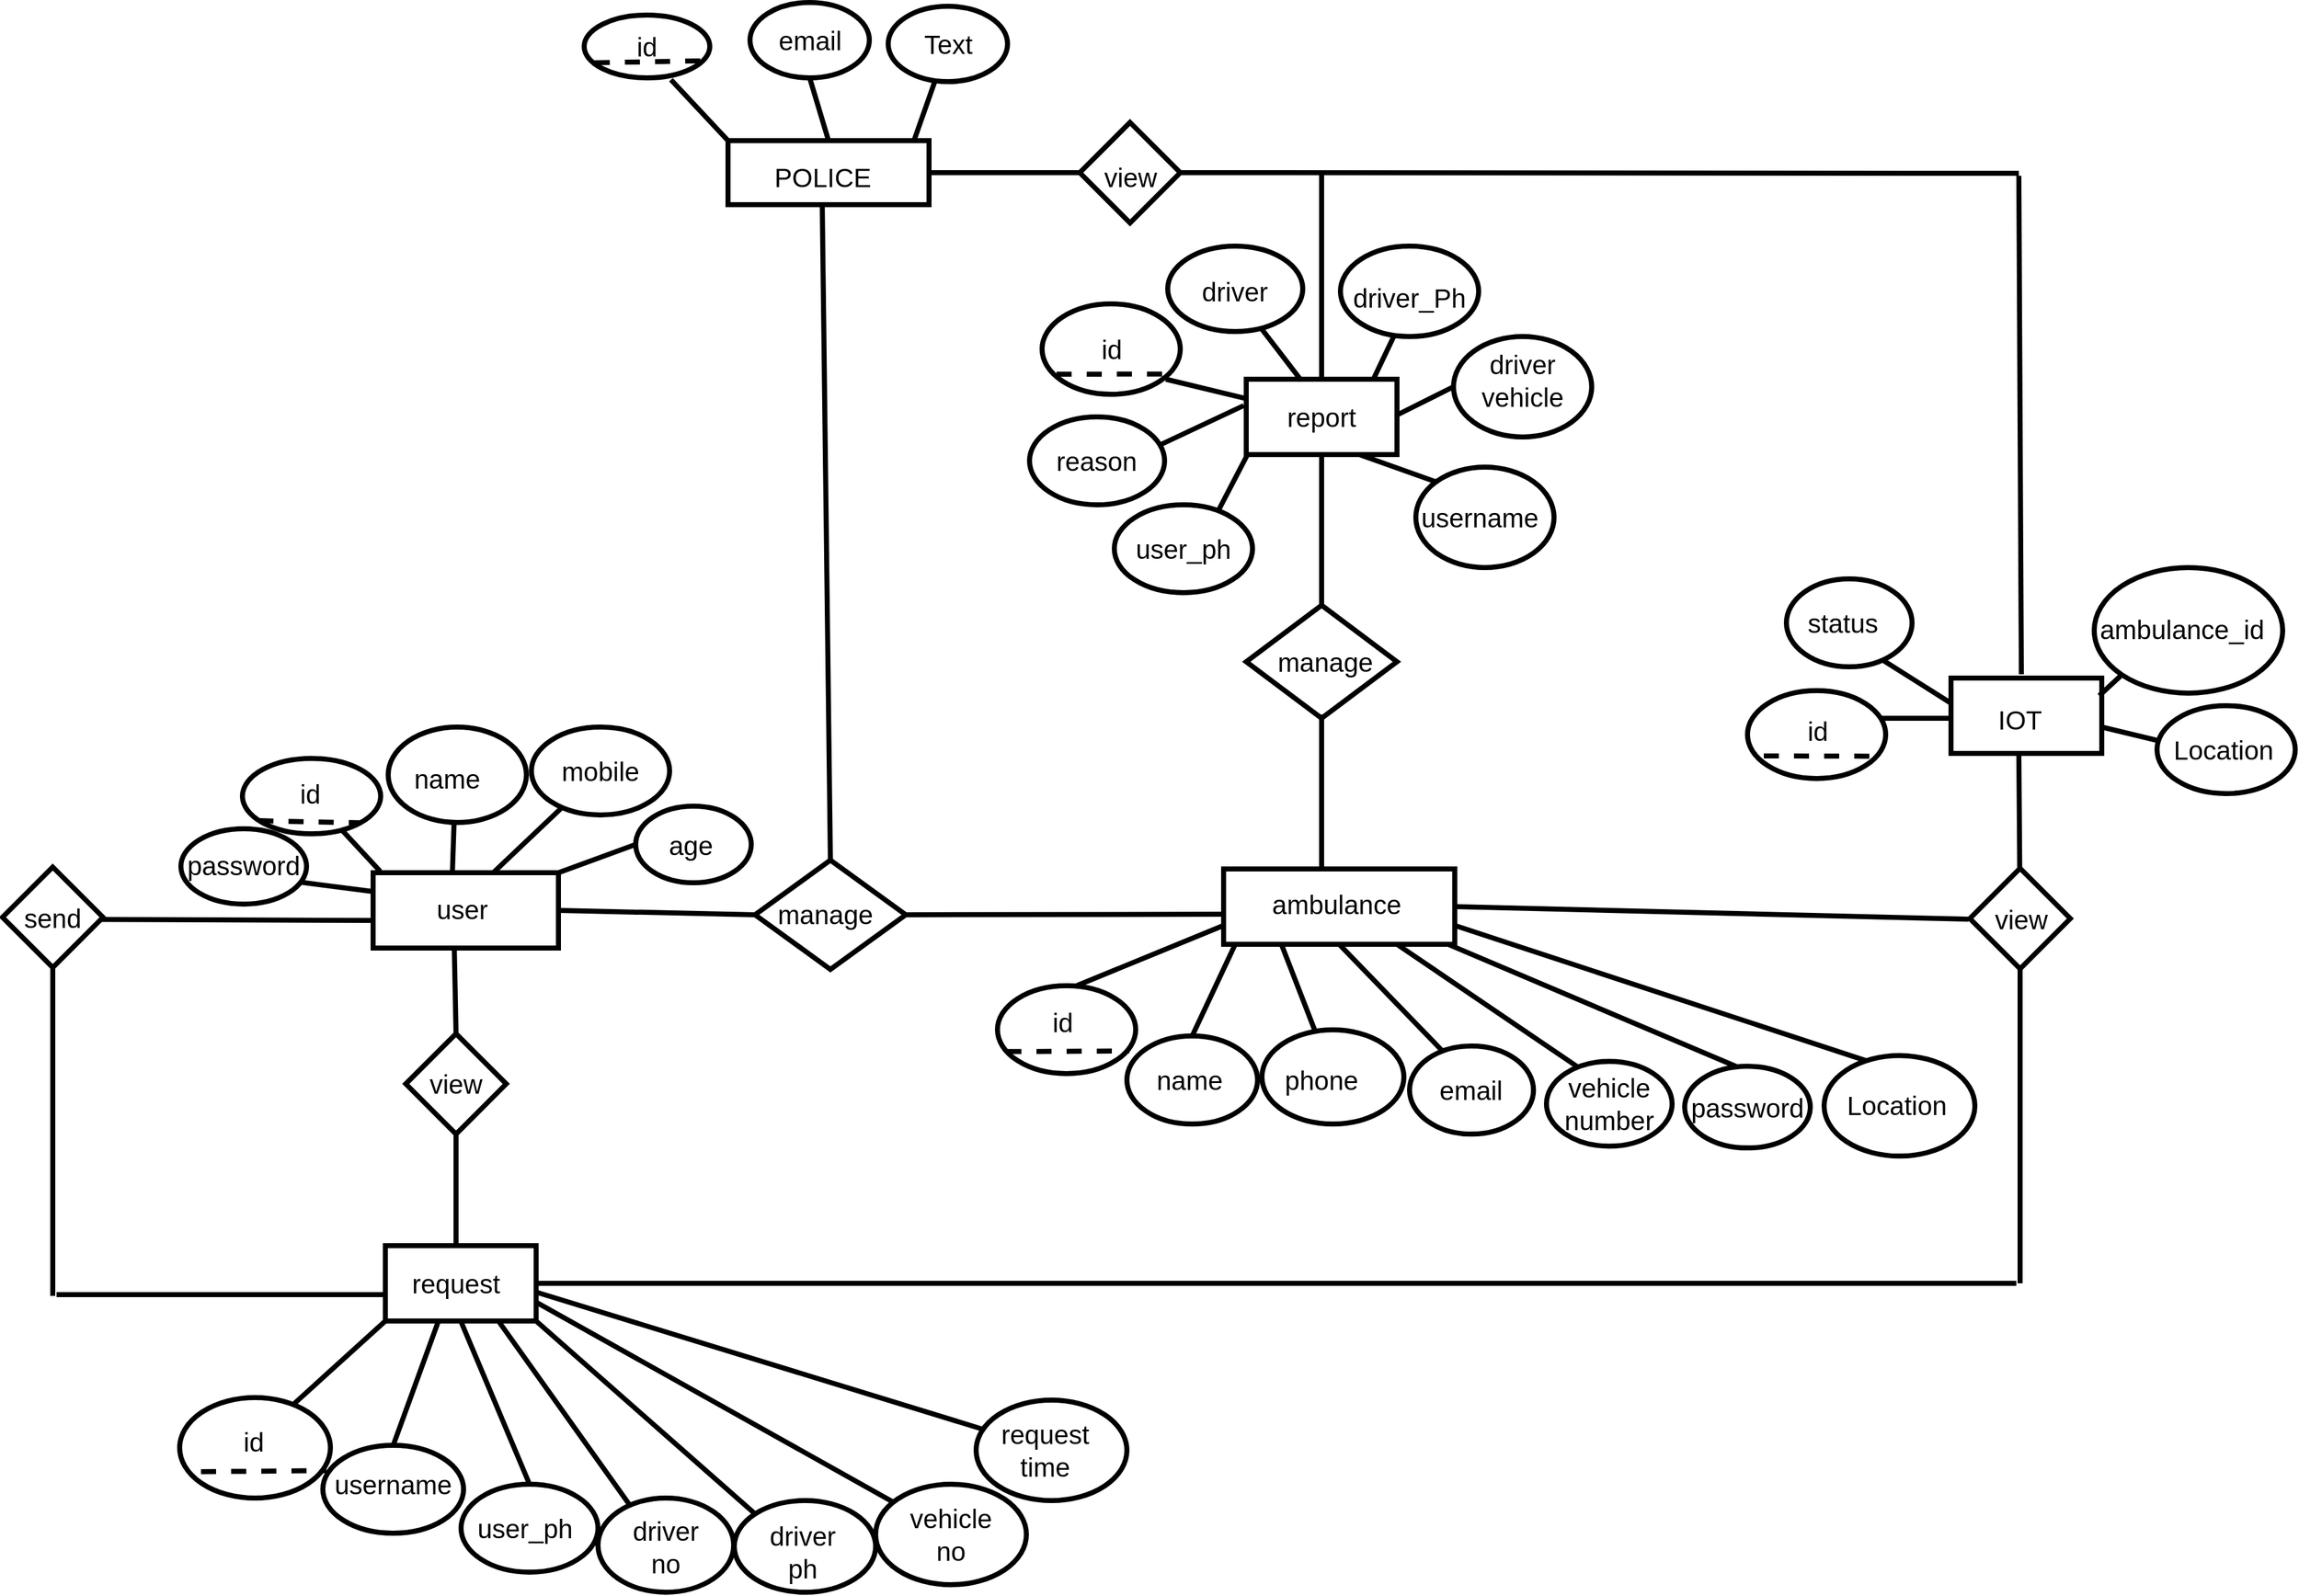 <mxfile version="26.0.16">
  <diagram id="R2lEEEUBdFMjLlhIrx00" name="Page-1">
    <mxGraphModel dx="2950" dy="2306" grid="1" gridSize="10" guides="1" tooltips="1" connect="1" arrows="1" fold="1" page="1" pageScale="1" pageWidth="850" pageHeight="1100" math="0" shadow="0" extFonts="Permanent Marker^https://fonts.googleapis.com/css?family=Permanent+Marker">
      <root>
        <mxCell id="0" />
        <mxCell id="1" parent="0" />
        <mxCell id="kBqd_8Ci3ENqyGrLn9Mj-25" value="" style="endArrow=none;html=1;rounded=0;entryX=0.813;entryY=1;entryDx=0;entryDy=0;entryPerimeter=0;strokeWidth=4;fontSize=21;" parent="1" source="kBqd_8Ci3ENqyGrLn9Mj-23" target="kBqd_8Ci3ENqyGrLn9Mj-1" edge="1">
          <mxGeometry width="50" height="50" relative="1" as="geometry">
            <mxPoint x="2.5" y="-347" as="sourcePoint" />
            <mxPoint x="62.5" y="-373" as="targetPoint" />
          </mxGeometry>
        </mxCell>
        <mxCell id="kBqd_8Ci3ENqyGrLn9Mj-4" value="" style="endArrow=none;html=1;rounded=0;exitX=0;exitY=0;exitDx=0;exitDy=0;entryX=0.691;entryY=1.031;entryDx=0;entryDy=0;entryPerimeter=0;strokeWidth=4;fontSize=21;" parent="1" source="kBqd_8Ci3ENqyGrLn9Mj-1" target="kBqd_8Ci3ENqyGrLn9Mj-5" edge="1">
          <mxGeometry width="50" height="50" relative="1" as="geometry">
            <mxPoint x="-157.5" y="-409" as="sourcePoint" />
            <mxPoint x="-127.5" y="-459" as="targetPoint" />
          </mxGeometry>
        </mxCell>
        <mxCell id="kBqd_8Ci3ENqyGrLn9Mj-1" value="" style="rounded=0;whiteSpace=wrap;html=1;container=0;strokeWidth=4;fontSize=21;" parent="1" vertex="1">
          <mxGeometry x="-127.5" y="-520" width="160" height="51" as="geometry" />
        </mxCell>
        <mxCell id="kBqd_8Ci3ENqyGrLn9Mj-2" value="POLICE" style="text;html=1;align=center;verticalAlign=middle;whiteSpace=wrap;rounded=0;container=0;strokeWidth=4;fontSize=21;" parent="1" vertex="1">
          <mxGeometry x="-82.5" y="-506" width="60" height="30" as="geometry" />
        </mxCell>
        <mxCell id="kBqd_8Ci3ENqyGrLn9Mj-13" value="" style="endArrow=none;html=1;rounded=0;exitX=0.5;exitY=1;exitDx=0;exitDy=0;entryX=0.5;entryY=0;entryDx=0;entryDy=0;strokeWidth=4;fontSize=21;" parent="1" source="kBqd_8Ci3ENqyGrLn9Mj-12" target="kBqd_8Ci3ENqyGrLn9Mj-1" edge="1">
          <mxGeometry width="50" height="50" relative="1" as="geometry">
            <mxPoint x="-30" y="-540" as="sourcePoint" />
            <mxPoint x="-38" y="-510" as="targetPoint" />
          </mxGeometry>
        </mxCell>
        <mxCell id="MVpMIPIj1c72HwX78RUm-18" value="" style="rhombus;whiteSpace=wrap;html=1;rounded=0;strokeWidth=4;fontSize=21;" parent="1" vertex="1">
          <mxGeometry x="152.5" y="-534.5" width="80" height="80" as="geometry" />
        </mxCell>
        <mxCell id="MVpMIPIj1c72HwX78RUm-20" value="" style="endArrow=none;html=1;rounded=0;entryX=1;entryY=0.5;entryDx=0;entryDy=0;exitX=0;exitY=0.5;exitDx=0;exitDy=0;strokeWidth=4;fontSize=21;" parent="1" source="MVpMIPIj1c72HwX78RUm-18" target="kBqd_8Ci3ENqyGrLn9Mj-1" edge="1">
          <mxGeometry width="50" height="50" relative="1" as="geometry">
            <mxPoint x="360" y="-400" as="sourcePoint" />
            <mxPoint x="410" y="-450" as="targetPoint" />
          </mxGeometry>
        </mxCell>
        <mxCell id="MVpMIPIj1c72HwX78RUm-21" value="" style="endArrow=none;html=1;rounded=0;exitX=1;exitY=0.5;exitDx=0;exitDy=0;strokeWidth=4;fontSize=21;" parent="1" source="MVpMIPIj1c72HwX78RUm-18" edge="1">
          <mxGeometry width="50" height="50" relative="1" as="geometry">
            <mxPoint x="360" y="-400" as="sourcePoint" />
            <mxPoint x="900" y="-494" as="targetPoint" />
          </mxGeometry>
        </mxCell>
        <mxCell id="MVpMIPIj1c72HwX78RUm-27" value="view" style="text;html=1;align=center;verticalAlign=middle;whiteSpace=wrap;rounded=0;strokeWidth=4;fontSize=21;" parent="1" vertex="1">
          <mxGeometry x="162.5" y="-546" width="60" height="110" as="geometry" />
        </mxCell>
        <mxCell id="MVpMIPIj1c72HwX78RUm-28" value="" style="endArrow=none;html=1;rounded=0;strokeWidth=4;fontSize=21;" parent="1" edge="1">
          <mxGeometry width="50" height="50" relative="1" as="geometry">
            <mxPoint x="345" y="-330" as="sourcePoint" />
            <mxPoint x="345" y="-493" as="targetPoint" />
          </mxGeometry>
        </mxCell>
        <mxCell id="MVpMIPIj1c72HwX78RUm-32" value="" style="rounded=0;whiteSpace=wrap;html=1;strokeWidth=4;fontSize=21;" parent="1" vertex="1">
          <mxGeometry x="285" y="-330" width="120" height="60" as="geometry" />
        </mxCell>
        <mxCell id="MVpMIPIj1c72HwX78RUm-33" value="report" style="text;html=1;align=center;verticalAlign=middle;whiteSpace=wrap;rounded=0;strokeWidth=4;fontSize=21;" parent="1" vertex="1">
          <mxGeometry x="315" y="-315" width="60" height="30" as="geometry" />
        </mxCell>
        <mxCell id="MVpMIPIj1c72HwX78RUm-34" value="" style="endArrow=none;html=1;rounded=0;exitX=0.5;exitY=1;exitDx=0;exitDy=0;strokeWidth=4;fontSize=21;" parent="1" source="MVpMIPIj1c72HwX78RUm-32" edge="1">
          <mxGeometry width="50" height="50" relative="1" as="geometry">
            <mxPoint x="360" y="-260" as="sourcePoint" />
            <mxPoint x="345" y="-120" as="targetPoint" />
          </mxGeometry>
        </mxCell>
        <mxCell id="MVpMIPIj1c72HwX78RUm-35" value="" style="rhombus;whiteSpace=wrap;html=1;strokeWidth=4;fontSize=21;" parent="1" vertex="1">
          <mxGeometry x="285" y="-150" width="120" height="90" as="geometry" />
        </mxCell>
        <mxCell id="MVpMIPIj1c72HwX78RUm-36" value="manage" style="text;html=1;align=center;verticalAlign=middle;whiteSpace=wrap;rounded=0;strokeWidth=4;fontSize=21;" parent="1" vertex="1">
          <mxGeometry x="318" y="-120" width="60" height="30" as="geometry" />
        </mxCell>
        <mxCell id="MVpMIPIj1c72HwX78RUm-37" value="" style="endArrow=none;html=1;rounded=0;exitX=0.5;exitY=0;exitDx=0;exitDy=0;strokeWidth=4;fontSize=21;" parent="1" edge="1">
          <mxGeometry width="50" height="50" relative="1" as="geometry">
            <mxPoint x="345" y="66" as="sourcePoint" />
            <mxPoint x="345" y="-63" as="targetPoint" />
          </mxGeometry>
        </mxCell>
        <mxCell id="MVpMIPIj1c72HwX78RUm-46" value="" style="endArrow=none;html=1;rounded=0;exitX=0.842;exitY=0.007;exitDx=0;exitDy=0;exitPerimeter=0;strokeWidth=4;fontSize=21;" parent="1" source="MVpMIPIj1c72HwX78RUm-32" edge="1">
          <mxGeometry width="50" height="50" relative="1" as="geometry">
            <mxPoint x="506" y="-320" as="sourcePoint" />
            <mxPoint x="410" y="-380" as="targetPoint" />
          </mxGeometry>
        </mxCell>
        <mxCell id="kBqd_8Ci3ENqyGrLn9Mj-23" value="" style="ellipse;whiteSpace=wrap;html=1;container=0;shadow=0;strokeWidth=4;fontSize=21;" parent="1" vertex="1">
          <mxGeometry y="-627" width="95" height="60" as="geometry" />
        </mxCell>
        <mxCell id="kBqd_8Ci3ENqyGrLn9Mj-5" value="" style="ellipse;whiteSpace=wrap;html=1;container=0;shadow=0;strokeWidth=4;fontSize=21;" parent="1" vertex="1">
          <mxGeometry x="-242" y="-620" width="100" height="50" as="geometry" />
        </mxCell>
        <mxCell id="kBqd_8Ci3ENqyGrLn9Mj-62" value="" style="endArrow=none;html=1;strokeWidth=4;rounded=0;entryX=0.948;entryY=0.728;entryDx=0;entryDy=0;entryPerimeter=0;exitX=0.084;exitY=0.76;exitDx=0;exitDy=0;exitPerimeter=0;shadow=0;fontSize=21;dashed=1;" parent="1" source="kBqd_8Ci3ENqyGrLn9Mj-5" target="kBqd_8Ci3ENqyGrLn9Mj-5" edge="1">
          <mxGeometry width="50" height="50" relative="1" as="geometry">
            <mxPoint x="-207.5" y="-394" as="sourcePoint" />
            <mxPoint x="-147.5" y="-394" as="targetPoint" />
          </mxGeometry>
        </mxCell>
        <mxCell id="kBqd_8Ci3ENqyGrLn9Mj-12" value="" style="ellipse;whiteSpace=wrap;html=1;container=0;shadow=0;strokeWidth=4;fontSize=21;" parent="1" vertex="1">
          <mxGeometry x="-110" y="-630" width="95" height="60" as="geometry" />
        </mxCell>
        <mxCell id="kBqd_8Ci3ENqyGrLn9Mj-22" value="email" style="text;html=1;align=center;verticalAlign=middle;whiteSpace=wrap;rounded=0;container=0;shadow=0;strokeWidth=4;fontSize=21;" parent="1" vertex="1">
          <mxGeometry x="-92.5" y="-615" width="60" height="30" as="geometry" />
        </mxCell>
        <mxCell id="kBqd_8Ci3ENqyGrLn9Mj-61" value="id" style="text;html=1;align=center;verticalAlign=middle;whiteSpace=wrap;rounded=0;container=0;shadow=0;strokeWidth=4;fontSize=21;" parent="1" vertex="1">
          <mxGeometry x="-222" y="-610" width="60" height="30" as="geometry" />
        </mxCell>
        <mxCell id="MVpMIPIj1c72HwX78RUm-9" value="Text" style="text;html=1;align=center;verticalAlign=middle;whiteSpace=wrap;rounded=0;shadow=0;strokeWidth=4;fontSize=21;" parent="1" vertex="1">
          <mxGeometry x="17.5" y="-612" width="60" height="30" as="geometry" />
        </mxCell>
        <mxCell id="MVpMIPIj1c72HwX78RUm-47" value="" style="ellipse;whiteSpace=wrap;html=1;strokeWidth=4;fontSize=21;" parent="1" vertex="1">
          <mxGeometry x="360" y="-436" width="110" height="72" as="geometry" />
        </mxCell>
        <mxCell id="MVpMIPIj1c72HwX78RUm-48" value="" style="endArrow=none;html=1;rounded=0;entryX=0.25;entryY=0;entryDx=0;entryDy=0;exitX=0.365;exitY=-0.05;exitDx=0;exitDy=0;exitPerimeter=0;strokeWidth=4;fontSize=21;" parent="1" edge="1">
          <mxGeometry width="50" height="50" relative="1" as="geometry">
            <mxPoint x="328.8" y="-329" as="sourcePoint" />
            <mxPoint x="252.403" y="-428.471" as="targetPoint" />
          </mxGeometry>
        </mxCell>
        <mxCell id="MVpMIPIj1c72HwX78RUm-49" value="" style="ellipse;whiteSpace=wrap;html=1;strokeWidth=4;fontSize=21;" parent="1" vertex="1">
          <mxGeometry x="222.5" y="-436" width="107.5" height="68" as="geometry" />
        </mxCell>
        <mxCell id="MVpMIPIj1c72HwX78RUm-50" value="" style="endArrow=none;html=1;rounded=0;strokeWidth=4;fontSize=21;" parent="1" target="MVpMIPIj1c72HwX78RUm-32" edge="1">
          <mxGeometry width="50" height="50" relative="1" as="geometry">
            <mxPoint x="221" y="-330" as="sourcePoint" />
            <mxPoint x="281" y="-321" as="targetPoint" />
          </mxGeometry>
        </mxCell>
        <mxCell id="MVpMIPIj1c72HwX78RUm-52" value="" style="ellipse;whiteSpace=wrap;html=1;strokeWidth=4;fontSize=21;" parent="1" vertex="1">
          <mxGeometry x="122.5" y="-390" width="110" height="72" as="geometry" />
        </mxCell>
        <mxCell id="MVpMIPIj1c72HwX78RUm-53" value="" style="endArrow=none;html=1;rounded=0;strokeWidth=4;fontSize=21;" parent="1" edge="1">
          <mxGeometry width="50" height="50" relative="1" as="geometry">
            <mxPoint x="200" y="-270" as="sourcePoint" />
            <mxPoint x="283" y="-309" as="targetPoint" />
          </mxGeometry>
        </mxCell>
        <mxCell id="MVpMIPIj1c72HwX78RUm-54" value="" style="ellipse;whiteSpace=wrap;html=1;strokeWidth=4;fontSize=21;" parent="1" vertex="1">
          <mxGeometry x="112.5" y="-300" width="107.5" height="70" as="geometry" />
        </mxCell>
        <mxCell id="MVpMIPIj1c72HwX78RUm-55" value="" style="endArrow=none;html=1;rounded=0;strokeWidth=4;fontSize=21;" parent="1" edge="1">
          <mxGeometry width="50" height="50" relative="1" as="geometry">
            <mxPoint x="260" y="-220" as="sourcePoint" />
            <mxPoint x="286" y="-270" as="targetPoint" />
          </mxGeometry>
        </mxCell>
        <mxCell id="MVpMIPIj1c72HwX78RUm-56" value="" style="ellipse;whiteSpace=wrap;html=1;strokeWidth=4;fontSize=21;" parent="1" vertex="1">
          <mxGeometry x="180" y="-230" width="110" height="70" as="geometry" />
        </mxCell>
        <mxCell id="MVpMIPIj1c72HwX78RUm-57" value="" style="endArrow=none;html=1;rounded=0;entryX=0;entryY=0.5;entryDx=0;entryDy=0;strokeWidth=4;fontSize=21;" parent="1" target="MVpMIPIj1c72HwX78RUm-58" edge="1">
          <mxGeometry width="50" height="50" relative="1" as="geometry">
            <mxPoint x="404" y="-301" as="sourcePoint" />
            <mxPoint x="454" y="-301" as="targetPoint" />
          </mxGeometry>
        </mxCell>
        <mxCell id="MVpMIPIj1c72HwX78RUm-58" value="" style="ellipse;whiteSpace=wrap;html=1;strokeWidth=4;fontSize=21;" parent="1" vertex="1">
          <mxGeometry x="450" y="-364" width="110" height="80" as="geometry" />
        </mxCell>
        <mxCell id="MVpMIPIj1c72HwX78RUm-60" value="" style="ellipse;whiteSpace=wrap;html=1;strokeWidth=4;fontSize=21;" parent="1" vertex="1">
          <mxGeometry x="420" y="-260" width="110" height="80" as="geometry" />
        </mxCell>
        <mxCell id="MVpMIPIj1c72HwX78RUm-63" value="" style="endArrow=none;html=1;strokeWidth=4;rounded=0;entryX=0.972;entryY=0.776;entryDx=0;entryDy=0;entryPerimeter=0;fontSize=21;dashed=1;" parent="1" edge="1">
          <mxGeometry width="50" height="50" relative="1" as="geometry">
            <mxPoint x="134" y="-334" as="sourcePoint" />
            <mxPoint x="225.42" y="-334.128" as="targetPoint" />
          </mxGeometry>
        </mxCell>
        <mxCell id="MVpMIPIj1c72HwX78RUm-65" value="" style="endArrow=none;html=1;rounded=0;entryX=0.75;entryY=1;entryDx=0;entryDy=0;exitX=0;exitY=0;exitDx=0;exitDy=0;strokeWidth=4;fontSize=21;" parent="1" source="MVpMIPIj1c72HwX78RUm-60" target="MVpMIPIj1c72HwX78RUm-32" edge="1">
          <mxGeometry width="50" height="50" relative="1" as="geometry">
            <mxPoint x="220" y="-320" as="sourcePoint" />
            <mxPoint x="270" y="-370" as="targetPoint" />
          </mxGeometry>
        </mxCell>
        <mxCell id="MVpMIPIj1c72HwX78RUm-66" value="id" style="text;html=1;align=center;verticalAlign=middle;whiteSpace=wrap;rounded=0;strokeWidth=4;fontSize=21;" parent="1" vertex="1">
          <mxGeometry x="147.5" y="-369" width="60" height="30" as="geometry" />
        </mxCell>
        <mxCell id="MVpMIPIj1c72HwX78RUm-67" value="driver" style="text;html=1;align=center;verticalAlign=middle;whiteSpace=wrap;rounded=0;strokeWidth=4;fontSize=21;" parent="1" vertex="1">
          <mxGeometry x="246.25" y="-415" width="60" height="30" as="geometry" />
        </mxCell>
        <mxCell id="MVpMIPIj1c72HwX78RUm-69" value="driver_Ph" style="text;html=1;align=center;verticalAlign=middle;whiteSpace=wrap;rounded=0;strokeWidth=4;fontSize=21;" parent="1" vertex="1">
          <mxGeometry x="385" y="-410" width="60" height="30" as="geometry" />
        </mxCell>
        <mxCell id="MVpMIPIj1c72HwX78RUm-70" value="reason" style="text;html=1;align=center;verticalAlign=middle;whiteSpace=wrap;rounded=0;strokeWidth=4;fontSize=21;" parent="1" vertex="1">
          <mxGeometry x="136.25" y="-295" width="60" height="60" as="geometry" />
        </mxCell>
        <mxCell id="MVpMIPIj1c72HwX78RUm-71" value="user_ph" style="text;html=1;align=center;verticalAlign=middle;whiteSpace=wrap;rounded=0;strokeWidth=4;fontSize=21;" parent="1" vertex="1">
          <mxGeometry x="205" y="-210" width="60" height="30" as="geometry" />
        </mxCell>
        <mxCell id="MVpMIPIj1c72HwX78RUm-72" value="driver vehicle" style="text;html=1;align=center;verticalAlign=middle;whiteSpace=wrap;rounded=0;strokeWidth=4;fontSize=21;" parent="1" vertex="1">
          <mxGeometry x="475" y="-344" width="60" height="30" as="geometry" />
        </mxCell>
        <mxCell id="MVpMIPIj1c72HwX78RUm-74" value="username" style="text;html=1;align=center;verticalAlign=middle;whiteSpace=wrap;rounded=0;strokeWidth=4;fontSize=21;" parent="1" vertex="1">
          <mxGeometry x="440.5" y="-235" width="60" height="30" as="geometry" />
        </mxCell>
        <mxCell id="MVpMIPIj1c72HwX78RUm-22" value="" style="endArrow=none;html=1;rounded=0;strokeWidth=4;fontSize=21;" parent="1" edge="1">
          <mxGeometry width="50" height="50" relative="1" as="geometry">
            <mxPoint x="902" y="-95" as="sourcePoint" />
            <mxPoint x="900" y="-492" as="targetPoint" />
          </mxGeometry>
        </mxCell>
        <mxCell id="MVpMIPIj1c72HwX78RUm-24" value="Text" style="text;html=1;align=center;verticalAlign=middle;whiteSpace=wrap;rounded=0;container=0;strokeWidth=4;fontSize=21;" parent="1" vertex="1">
          <mxGeometry x="881" y="-74" width="60" height="30" as="geometry" />
        </mxCell>
        <mxCell id="MVpMIPIj1c72HwX78RUm-25" value="" style="endArrow=none;html=1;rounded=0;strokeWidth=4;fontSize=21;" parent="1" source="MVpMIPIj1c72HwX78RUm-26" edge="1">
          <mxGeometry width="50" height="50" relative="1" as="geometry">
            <mxPoint x="907" y="61" as="sourcePoint" />
            <mxPoint x="900" y="-32" as="targetPoint" />
          </mxGeometry>
        </mxCell>
        <mxCell id="MVpMIPIj1c72HwX78RUm-26" value="" style="rhombus;whiteSpace=wrap;html=1;container=0;strokeWidth=4;fontSize=21;" parent="1" vertex="1">
          <mxGeometry x="861" y="59.5" width="80" height="80" as="geometry" />
        </mxCell>
        <mxCell id="MVpMIPIj1c72HwX78RUm-23" value="" style="rounded=0;whiteSpace=wrap;html=1;strokeWidth=4;fontSize=21;" parent="1" vertex="1">
          <mxGeometry x="846" y="-92" width="120" height="60" as="geometry" />
        </mxCell>
        <mxCell id="kBqd_8Ci3ENqyGrLn9Mj-32" value="" style="rounded=0;whiteSpace=wrap;html=1;container=0;strokeWidth=4;fontSize=21;" parent="1" vertex="1">
          <mxGeometry x="-410" y="63" width="147.5" height="60" as="geometry" />
        </mxCell>
        <mxCell id="kBqd_8Ci3ENqyGrLn9Mj-33" value="user" style="text;html=1;align=center;verticalAlign=middle;whiteSpace=wrap;rounded=0;container=0;strokeWidth=4;fontSize=21;" parent="1" vertex="1">
          <mxGeometry x="-369.5" y="77" width="60" height="30" as="geometry" />
        </mxCell>
        <mxCell id="kBqd_8Ci3ENqyGrLn9Mj-35" value="" style="ellipse;whiteSpace=wrap;html=1;container=0;strokeWidth=4;fontSize=21;" parent="1" vertex="1">
          <mxGeometry x="-514" y="-28" width="110" height="60" as="geometry" />
        </mxCell>
        <mxCell id="kBqd_8Ci3ENqyGrLn9Mj-39" value="id" style="text;html=1;align=center;verticalAlign=middle;whiteSpace=wrap;rounded=0;container=0;strokeWidth=4;fontSize=21;" parent="1" vertex="1">
          <mxGeometry x="-490" y="-15.5" width="60" height="30" as="geometry" />
        </mxCell>
        <mxCell id="kBqd_8Ci3ENqyGrLn9Mj-41" value="" style="endArrow=none;html=1;strokeWidth=4;rounded=0;entryX=1;entryY=1;entryDx=0;entryDy=0;exitX=0.115;exitY=0.825;exitDx=0;exitDy=0;fontSize=21;dashed=1;exitPerimeter=0;" parent="1" source="kBqd_8Ci3ENqyGrLn9Mj-35" target="kBqd_8Ci3ENqyGrLn9Mj-35" edge="1">
          <mxGeometry width="50" height="50" relative="1" as="geometry">
            <mxPoint x="-475" y="32" as="sourcePoint" />
            <mxPoint x="-425" y="-18" as="targetPoint" />
            <Array as="points">
              <mxPoint x="-485" y="22" />
            </Array>
          </mxGeometry>
        </mxCell>
        <mxCell id="kBqd_8Ci3ENqyGrLn9Mj-42" value="" style="endArrow=none;html=1;rounded=0;entryX=0.645;entryY=0.007;entryDx=0;entryDy=0;entryPerimeter=0;strokeWidth=4;fontSize=21;" parent="1" source="kBqd_8Ci3ENqyGrLn9Mj-46" edge="1">
          <mxGeometry width="50" height="50" relative="1" as="geometry">
            <mxPoint x="-355" y="213" as="sourcePoint" />
            <mxPoint x="-314.862" y="63.42" as="targetPoint" />
          </mxGeometry>
        </mxCell>
        <mxCell id="kBqd_8Ci3ENqyGrLn9Mj-43" value="" style="endArrow=none;html=1;rounded=0;exitX=0.5;exitY=0;exitDx=0;exitDy=0;entryX=0.428;entryY=-0.012;entryDx=0;entryDy=0;entryPerimeter=0;strokeWidth=4;fontSize=21;" parent="1" source="kBqd_8Ci3ENqyGrLn9Mj-44" edge="1">
          <mxGeometry width="50" height="50" relative="1" as="geometry">
            <mxPoint x="-475" y="213" as="sourcePoint" />
            <mxPoint x="-346.87" y="62.28" as="targetPoint" />
            <Array as="points" />
          </mxGeometry>
        </mxCell>
        <mxCell id="kBqd_8Ci3ENqyGrLn9Mj-50" value="" style="endArrow=none;html=1;rounded=0;exitX=0;exitY=0.5;exitDx=0;exitDy=0;entryX=1;entryY=0;entryDx=0;entryDy=0;strokeWidth=4;fontSize=21;" parent="1" source="kBqd_8Ci3ENqyGrLn9Mj-49" edge="1">
          <mxGeometry width="50" height="50" relative="1" as="geometry">
            <mxPoint x="-148.286" y="4.745" as="sourcePoint" />
            <mxPoint x="-262.5" y="63" as="targetPoint" />
          </mxGeometry>
        </mxCell>
        <mxCell id="kBqd_8Ci3ENqyGrLn9Mj-52" value="" style="endArrow=none;html=1;rounded=0;entryX=0.94;entryY=0.707;entryDx=0;entryDy=0;exitX=0;exitY=0.25;exitDx=0;exitDy=0;entryPerimeter=0;strokeWidth=4;fontSize=21;" parent="1" source="kBqd_8Ci3ENqyGrLn9Mj-32" target="kBqd_8Ci3ENqyGrLn9Mj-56" edge="1">
          <mxGeometry width="50" height="50" relative="1" as="geometry">
            <mxPoint x="-414" y="98" as="sourcePoint" />
            <mxPoint x="-470.5" y="95" as="targetPoint" />
          </mxGeometry>
        </mxCell>
        <mxCell id="MVpMIPIj1c72HwX78RUm-81" value="" style="group;strokeWidth=4;fontSize=21;" parent="1" vertex="1" connectable="0">
          <mxGeometry x="-398" y="-53" width="110" height="76" as="geometry" />
        </mxCell>
        <mxCell id="kBqd_8Ci3ENqyGrLn9Mj-44" value="" style="ellipse;whiteSpace=wrap;html=1;container=0;strokeWidth=4;fontSize=21;" parent="MVpMIPIj1c72HwX78RUm-81" vertex="1">
          <mxGeometry width="110" height="76" as="geometry" />
        </mxCell>
        <mxCell id="kBqd_8Ci3ENqyGrLn9Mj-45" value="name" style="text;html=1;align=center;verticalAlign=middle;whiteSpace=wrap;rounded=0;container=0;strokeWidth=4;fontSize=21;" parent="MVpMIPIj1c72HwX78RUm-81" vertex="1">
          <mxGeometry x="17" y="22.496" width="60" height="36.48" as="geometry" />
        </mxCell>
        <mxCell id="MVpMIPIj1c72HwX78RUm-82" value="" style="endArrow=none;html=1;rounded=0;entryX=0.712;entryY=0.936;entryDx=0;entryDy=0;entryPerimeter=0;exitX=0.072;exitY=0.064;exitDx=0;exitDy=0;exitPerimeter=0;strokeWidth=4;fontSize=21;" parent="1" target="kBqd_8Ci3ENqyGrLn9Mj-35" edge="1">
          <mxGeometry width="50" height="50" relative="1" as="geometry">
            <mxPoint x="-404.38" y="61.84" as="sourcePoint" />
            <mxPoint x="-440.97" y="35.56" as="targetPoint" />
          </mxGeometry>
        </mxCell>
        <mxCell id="kBqd_8Ci3ENqyGrLn9Mj-56" value="" style="ellipse;whiteSpace=wrap;html=1;container=0;strokeWidth=4;fontSize=21;" parent="1" vertex="1">
          <mxGeometry x="-563" y="28" width="100" height="60" as="geometry" />
        </mxCell>
        <mxCell id="kBqd_8Ci3ENqyGrLn9Mj-46" value="" style="ellipse;whiteSpace=wrap;html=1;container=0;strokeWidth=4;fontSize=21;" parent="1" vertex="1">
          <mxGeometry x="-284" y="-53" width="110" height="70" as="geometry" />
        </mxCell>
        <mxCell id="kBqd_8Ci3ENqyGrLn9Mj-47" value="mobile" style="text;html=1;align=center;verticalAlign=middle;whiteSpace=wrap;rounded=0;container=0;strokeWidth=4;fontSize=21;" parent="1" vertex="1">
          <mxGeometry x="-259" y="-33" width="60" height="30" as="geometry" />
        </mxCell>
        <mxCell id="kBqd_8Ci3ENqyGrLn9Mj-49" value="" style="ellipse;whiteSpace=wrap;html=1;container=0;strokeWidth=4;fontSize=21;" parent="1" vertex="1">
          <mxGeometry x="-201" y="10" width="92" height="61" as="geometry" />
        </mxCell>
        <mxCell id="kBqd_8Ci3ENqyGrLn9Mj-51" value="age" style="text;html=1;align=center;verticalAlign=middle;whiteSpace=wrap;rounded=0;container=0;strokeWidth=4;fontSize=21;" parent="1" vertex="1">
          <mxGeometry x="-187.5" y="25.5" width="60" height="30" as="geometry" />
        </mxCell>
        <mxCell id="kBqd_8Ci3ENqyGrLn9Mj-58" value="password" style="text;html=1;align=center;verticalAlign=middle;whiteSpace=wrap;rounded=0;container=0;strokeWidth=4;fontSize=21;" parent="1" vertex="1">
          <mxGeometry x="-543" y="42" width="60" height="30" as="geometry" />
        </mxCell>
        <mxCell id="MVpMIPIj1c72HwX78RUm-87" value="" style="rhombus;whiteSpace=wrap;html=1;strokeWidth=4;fontSize=21;perimeterSpacing=0;" parent="1" vertex="1">
          <mxGeometry x="-106" y="53" width="120" height="87" as="geometry" />
        </mxCell>
        <mxCell id="MVpMIPIj1c72HwX78RUm-89" value="" style="endArrow=none;html=1;rounded=0;entryX=0.5;entryY=1;entryDx=0;entryDy=0;exitX=0.5;exitY=0;exitDx=0;exitDy=0;strokeWidth=4;fontSize=21;" parent="1" source="MVpMIPIj1c72HwX78RUm-87" edge="1">
          <mxGeometry width="50" height="50" relative="1" as="geometry">
            <mxPoint x="-52.5" y="-392" as="sourcePoint" />
            <mxPoint x="-52.5" y="-470" as="targetPoint" />
          </mxGeometry>
        </mxCell>
        <mxCell id="MVpMIPIj1c72HwX78RUm-90" value="manage" style="text;html=1;align=center;verticalAlign=middle;whiteSpace=wrap;rounded=0;strokeWidth=4;fontSize=21;" parent="1" vertex="1">
          <mxGeometry x="-80" y="80.5" width="60" height="30" as="geometry" />
        </mxCell>
        <mxCell id="MVpMIPIj1c72HwX78RUm-92" value="" style="endArrow=none;html=1;rounded=0;entryX=1;entryY=0.5;entryDx=0;entryDy=0;exitX=0;exitY=0.5;exitDx=0;exitDy=0;strokeWidth=4;fontSize=21;" parent="1" source="MVpMIPIj1c72HwX78RUm-87" target="kBqd_8Ci3ENqyGrLn9Mj-32" edge="1">
          <mxGeometry width="50" height="50" relative="1" as="geometry">
            <mxPoint x="-100" y="93" as="sourcePoint" />
            <mxPoint x="120" y="-180" as="targetPoint" />
          </mxGeometry>
        </mxCell>
        <mxCell id="MVpMIPIj1c72HwX78RUm-94" value="" style="endArrow=none;html=1;rounded=0;exitX=1;exitY=0.5;exitDx=0;exitDy=0;entryX=0;entryY=0.5;entryDx=0;entryDy=0;strokeWidth=4;fontSize=21;" parent="1" source="MVpMIPIj1c72HwX78RUm-87" edge="1">
          <mxGeometry width="50" height="50" relative="1" as="geometry">
            <mxPoint x="70" y="-130" as="sourcePoint" />
            <mxPoint x="285" y="96" as="targetPoint" />
          </mxGeometry>
        </mxCell>
        <mxCell id="kBqd_8Ci3ENqyGrLn9Mj-135" value="Ambulance" style="text;html=1;align=center;verticalAlign=middle;whiteSpace=wrap;rounded=0;container=0;strokeWidth=4;fontSize=21;" parent="1" vertex="1">
          <mxGeometry x="327" y="75.0" width="60" height="30" as="geometry" />
        </mxCell>
        <mxCell id="kBqd_8Ci3ENqyGrLn9Mj-136" value="" style="ellipse;whiteSpace=wrap;html=1;rotation=0;container=0;strokeWidth=4;fontSize=21;" parent="1" vertex="1">
          <mxGeometry x="87" y="153.0" width="110" height="70" as="geometry" />
        </mxCell>
        <mxCell id="kBqd_8Ci3ENqyGrLn9Mj-137" value="" style="ellipse;whiteSpace=wrap;html=1;rotation=0;container=0;strokeWidth=4;fontSize=21;" parent="1" vertex="1">
          <mxGeometry x="190" y="193.0" width="104" height="70.18" as="geometry" />
        </mxCell>
        <mxCell id="kBqd_8Ci3ENqyGrLn9Mj-138" value="" style="ellipse;whiteSpace=wrap;html=1;rotation=0;container=0;strokeWidth=4;fontSize=21;" parent="1" vertex="1">
          <mxGeometry x="297.5" y="188.18" width="113" height="75" as="geometry" />
        </mxCell>
        <mxCell id="kBqd_8Ci3ENqyGrLn9Mj-139" value="" style="ellipse;whiteSpace=wrap;html=1;rotation=0;container=0;strokeWidth=4;fontSize=21;" parent="1" vertex="1">
          <mxGeometry x="415" y="201.0" width="98.66" height="70.18" as="geometry" />
        </mxCell>
        <mxCell id="kBqd_8Ci3ENqyGrLn9Mj-140" value="" style="endArrow=none;html=1;rounded=0;entryX=0;entryY=0.75;entryDx=0;entryDy=0;strokeWidth=4;fontSize=21;" parent="1" target="kBqd_8Ci3ENqyGrLn9Mj-134" edge="1">
          <mxGeometry width="50" height="50" relative="1" as="geometry">
            <mxPoint x="150" y="153" as="sourcePoint" />
            <mxPoint x="237" y="161" as="targetPoint" />
          </mxGeometry>
        </mxCell>
        <mxCell id="kBqd_8Ci3ENqyGrLn9Mj-141" value="" style="endArrow=none;html=1;rounded=0;entryX=0.057;entryY=0.955;entryDx=0;entryDy=0;exitX=0.5;exitY=0;exitDx=0;exitDy=0;entryPerimeter=0;strokeWidth=4;fontSize=21;" parent="1" source="kBqd_8Ci3ENqyGrLn9Mj-137" target="kBqd_8Ci3ENqyGrLn9Mj-134" edge="1">
          <mxGeometry width="50" height="50" relative="1" as="geometry">
            <mxPoint x="307" y="211.0" as="sourcePoint" />
            <mxPoint x="283" y="161" as="targetPoint" />
          </mxGeometry>
        </mxCell>
        <mxCell id="kBqd_8Ci3ENqyGrLn9Mj-142" value="" style="endArrow=none;html=1;rounded=0;entryX=0.25;entryY=1;entryDx=0;entryDy=0;strokeWidth=4;fontSize=21;" parent="1" source="kBqd_8Ci3ENqyGrLn9Mj-138" target="kBqd_8Ci3ENqyGrLn9Mj-134" edge="1">
          <mxGeometry width="50" height="50" relative="1" as="geometry">
            <mxPoint x="307" y="211.0" as="sourcePoint" />
            <mxPoint x="329" y="161" as="targetPoint" />
          </mxGeometry>
        </mxCell>
        <mxCell id="kBqd_8Ci3ENqyGrLn9Mj-143" value="" style="endArrow=none;html=1;rounded=0;entryX=0.5;entryY=1;entryDx=0;entryDy=0;exitX=0.264;exitY=0.055;exitDx=0;exitDy=0;exitPerimeter=0;strokeWidth=4;fontSize=21;" parent="1" source="kBqd_8Ci3ENqyGrLn9Mj-139" target="kBqd_8Ci3ENqyGrLn9Mj-134" edge="1">
          <mxGeometry width="50" height="50" relative="1" as="geometry">
            <mxPoint x="307" y="211.0" as="sourcePoint" />
            <mxPoint x="375" y="161" as="targetPoint" />
          </mxGeometry>
        </mxCell>
        <mxCell id="kBqd_8Ci3ENqyGrLn9Mj-144" value="" style="endArrow=none;html=1;strokeWidth=4;rounded=0;entryX=0.962;entryY=0.7;entryDx=0;entryDy=0;entryPerimeter=0;exitX=0.073;exitY=0.706;exitDx=0;exitDy=0;exitPerimeter=0;fontSize=21;dashed=1;" parent="1" edge="1">
          <mxGeometry width="50" height="50" relative="1" as="geometry">
            <mxPoint x="94.03" y="205.42" as="sourcePoint" />
            <mxPoint x="191.82" y="205" as="targetPoint" />
          </mxGeometry>
        </mxCell>
        <mxCell id="kBqd_8Ci3ENqyGrLn9Mj-145" value="id" style="text;html=1;align=center;verticalAlign=middle;whiteSpace=wrap;rounded=0;rotation=0;container=0;strokeWidth=4;fontSize=21;" parent="1" vertex="1">
          <mxGeometry x="104" y="167.0" width="70" height="30" as="geometry" />
        </mxCell>
        <mxCell id="kBqd_8Ci3ENqyGrLn9Mj-148" value="name" style="text;html=1;align=center;verticalAlign=middle;whiteSpace=wrap;rounded=0;container=0;strokeWidth=4;fontSize=21;" parent="1" vertex="1">
          <mxGeometry x="210" y="213.0" width="60" height="30" as="geometry" />
        </mxCell>
        <mxCell id="kBqd_8Ci3ENqyGrLn9Mj-149" value="phone" style="text;html=1;align=center;verticalAlign=middle;whiteSpace=wrap;rounded=0;container=0;strokeWidth=4;fontSize=21;" parent="1" vertex="1">
          <mxGeometry x="315" y="213.09" width="60" height="30" as="geometry" />
        </mxCell>
        <mxCell id="kBqd_8Ci3ENqyGrLn9Mj-151" value="email" style="text;html=1;align=center;verticalAlign=middle;whiteSpace=wrap;rounded=0;container=0;strokeWidth=4;fontSize=21;" parent="1" vertex="1">
          <mxGeometry x="434.33" y="221.0" width="60" height="30" as="geometry" />
        </mxCell>
        <mxCell id="kBqd_8Ci3ENqyGrLn9Mj-152" value="" style="endArrow=none;html=1;rounded=0;entryX=0.244;entryY=0.061;entryDx=0;entryDy=0;entryPerimeter=0;exitX=0.75;exitY=1;exitDx=0;exitDy=0;strokeWidth=4;fontSize=21;" parent="1" source="kBqd_8Ci3ENqyGrLn9Mj-134" target="kBqd_8Ci3ENqyGrLn9Mj-153" edge="1">
          <mxGeometry width="50" height="50" relative="1" as="geometry">
            <mxPoint x="458.34" y="113.0" as="sourcePoint" />
            <mxPoint x="647" y="140.0" as="targetPoint" />
          </mxGeometry>
        </mxCell>
        <mxCell id="kBqd_8Ci3ENqyGrLn9Mj-153" value="" style="ellipse;whiteSpace=wrap;html=1;container=0;strokeWidth=4;fontSize=21;" parent="1" vertex="1">
          <mxGeometry x="524" y="213.25" width="100" height="67.5" as="geometry" />
        </mxCell>
        <mxCell id="kBqd_8Ci3ENqyGrLn9Mj-155" value="vehicle number" style="text;html=1;align=center;verticalAlign=middle;whiteSpace=wrap;rounded=0;container=0;strokeWidth=4;fontSize=21;" parent="1" vertex="1">
          <mxGeometry x="544" y="232.0" width="60" height="30" as="geometry" />
        </mxCell>
        <mxCell id="kBqd_8Ci3ENqyGrLn9Mj-162" value="" style="endArrow=none;html=1;rounded=0;entryX=0.412;entryY=0.003;entryDx=0;entryDy=0;entryPerimeter=0;exitX=0.951;exitY=0.974;exitDx=0;exitDy=0;exitPerimeter=0;strokeWidth=4;fontSize=21;" parent="1" source="kBqd_8Ci3ENqyGrLn9Mj-134" target="kBqd_8Ci3ENqyGrLn9Mj-163" edge="1">
          <mxGeometry width="50" height="50" relative="1" as="geometry">
            <mxPoint x="457" y="105.0" as="sourcePoint" />
            <mxPoint x="747" y="170.0" as="targetPoint" />
          </mxGeometry>
        </mxCell>
        <mxCell id="kBqd_8Ci3ENqyGrLn9Mj-163" value="" style="ellipse;whiteSpace=wrap;html=1;container=0;strokeWidth=4;fontSize=21;" parent="1" vertex="1">
          <mxGeometry x="634" y="217.18" width="100" height="65" as="geometry" />
        </mxCell>
        <mxCell id="kBqd_8Ci3ENqyGrLn9Mj-164" value="password" style="text;html=1;align=center;verticalAlign=middle;whiteSpace=wrap;rounded=0;container=0;strokeWidth=4;fontSize=21;" parent="1" vertex="1">
          <mxGeometry x="654" y="234.68" width="60" height="30" as="geometry" />
        </mxCell>
        <mxCell id="kBqd_8Ci3ENqyGrLn9Mj-165" value="" style="endArrow=none;html=1;rounded=0;exitX=1;exitY=0.75;exitDx=0;exitDy=0;entryX=0.294;entryY=0.058;entryDx=0;entryDy=0;entryPerimeter=0;strokeWidth=4;fontSize=21;" parent="1" source="kBqd_8Ci3ENqyGrLn9Mj-134" target="kBqd_8Ci3ENqyGrLn9Mj-168" edge="1">
          <mxGeometry width="50" height="50" relative="1" as="geometry">
            <mxPoint x="457" y="100.0" as="sourcePoint" />
            <mxPoint x="837" y="160.0" as="targetPoint" />
          </mxGeometry>
        </mxCell>
        <mxCell id="kBqd_8Ci3ENqyGrLn9Mj-134" value="" style="rounded=0;whiteSpace=wrap;html=1;container=0;strokeWidth=4;fontSize=21;" parent="1" vertex="1">
          <mxGeometry x="267" y="60.0" width="184" height="60" as="geometry" />
        </mxCell>
        <mxCell id="kBqd_8Ci3ENqyGrLn9Mj-168" value="" style="ellipse;whiteSpace=wrap;html=1;container=0;strokeWidth=4;fontSize=21;" parent="1" vertex="1">
          <mxGeometry x="745" y="208.68" width="120" height="80" as="geometry" />
        </mxCell>
        <mxCell id="kBqd_8Ci3ENqyGrLn9Mj-169" value="Location" style="text;html=1;align=center;verticalAlign=middle;whiteSpace=wrap;rounded=0;container=0;strokeWidth=4;fontSize=21;" parent="1" vertex="1">
          <mxGeometry x="773" y="232.68" width="60" height="30" as="geometry" />
        </mxCell>
        <mxCell id="kBqd_8Ci3ENqyGrLn9Mj-170" value="ambulance" style="text;html=1;align=center;verticalAlign=middle;whiteSpace=wrap;rounded=0;container=0;strokeWidth=4;fontSize=21;" parent="1" vertex="1">
          <mxGeometry x="327" y="73.0" width="60" height="30" as="geometry" />
        </mxCell>
        <mxCell id="MVpMIPIj1c72HwX78RUm-99" value="" style="endArrow=none;html=1;rounded=0;exitX=1;exitY=0.5;exitDx=0;exitDy=0;strokeWidth=4;fontSize=21;" parent="1" source="kBqd_8Ci3ENqyGrLn9Mj-134" edge="1">
          <mxGeometry width="50" height="50" relative="1" as="geometry">
            <mxPoint x="360" y="50" as="sourcePoint" />
            <mxPoint x="860" y="100" as="targetPoint" />
          </mxGeometry>
        </mxCell>
        <mxCell id="MVpMIPIj1c72HwX78RUm-100" value="" style="endArrow=none;html=1;rounded=0;entryX=0.438;entryY=0.981;entryDx=0;entryDy=0;entryPerimeter=0;exitX=0.5;exitY=0;exitDx=0;exitDy=0;strokeWidth=4;fontSize=21;" parent="1" source="MVpMIPIj1c72HwX78RUm-103" target="kBqd_8Ci3ENqyGrLn9Mj-32" edge="1">
          <mxGeometry width="50" height="50" relative="1" as="geometry">
            <mxPoint x="-340" y="190" as="sourcePoint" />
            <mxPoint x="-337" y="124" as="targetPoint" />
          </mxGeometry>
        </mxCell>
        <mxCell id="MVpMIPIj1c72HwX78RUm-103" value="" style="rhombus;whiteSpace=wrap;html=1;strokeWidth=4;fontSize=21;" parent="1" vertex="1">
          <mxGeometry x="-384" y="191.18" width="80" height="80" as="geometry" />
        </mxCell>
        <mxCell id="MVpMIPIj1c72HwX78RUm-105" value="view" style="text;html=1;align=center;verticalAlign=middle;whiteSpace=wrap;rounded=0;strokeWidth=4;fontSize=21;" parent="1" vertex="1">
          <mxGeometry x="-374" y="216.18" width="60" height="30" as="geometry" />
        </mxCell>
        <mxCell id="MVpMIPIj1c72HwX78RUm-106" value="" style="endArrow=none;html=1;rounded=0;strokeWidth=4;fontSize=21;" parent="1" edge="1">
          <mxGeometry width="50" height="50" relative="1" as="geometry">
            <mxPoint x="-344" y="268" as="sourcePoint" />
            <mxPoint x="-344" y="365" as="targetPoint" />
          </mxGeometry>
        </mxCell>
        <mxCell id="MVpMIPIj1c72HwX78RUm-107" value="" style="rounded=0;whiteSpace=wrap;html=1;strokeWidth=4;fontSize=21;" parent="1" vertex="1">
          <mxGeometry x="-400.25" y="360" width="120" height="60" as="geometry" />
        </mxCell>
        <mxCell id="MVpMIPIj1c72HwX78RUm-108" value="request" style="text;html=1;align=center;verticalAlign=middle;whiteSpace=wrap;rounded=0;strokeWidth=4;fontSize=21;" parent="1" vertex="1">
          <mxGeometry x="-374" y="375" width="60" height="30" as="geometry" />
        </mxCell>
        <mxCell id="MVpMIPIj1c72HwX78RUm-111" value="view" style="text;html=1;align=center;verticalAlign=middle;whiteSpace=wrap;rounded=0;strokeWidth=4;fontSize=21;" parent="1" vertex="1">
          <mxGeometry x="872" y="84.5" width="60" height="30" as="geometry" />
        </mxCell>
        <mxCell id="MVpMIPIj1c72HwX78RUm-112" value="" style="endArrow=none;html=1;rounded=0;strokeWidth=4;fontSize=21;" parent="1" edge="1">
          <mxGeometry width="50" height="50" relative="1" as="geometry">
            <mxPoint x="901" y="390" as="sourcePoint" />
            <mxPoint x="901" y="140.18" as="targetPoint" />
          </mxGeometry>
        </mxCell>
        <mxCell id="MVpMIPIj1c72HwX78RUm-113" value="" style="endArrow=none;html=1;rounded=0;exitX=0.969;exitY=0.333;exitDx=0;exitDy=0;exitPerimeter=0;strokeWidth=4;fontSize=21;" parent="1" edge="1">
          <mxGeometry width="50" height="50" relative="1" as="geometry">
            <mxPoint x="-279.97" y="389.98" as="sourcePoint" />
            <mxPoint x="898" y="390" as="targetPoint" />
          </mxGeometry>
        </mxCell>
        <mxCell id="MVpMIPIj1c72HwX78RUm-114" value="IOT" style="text;html=1;align=center;verticalAlign=middle;whiteSpace=wrap;rounded=0;strokeWidth=4;fontSize=21;" parent="1" vertex="1">
          <mxGeometry x="871" y="-74" width="60" height="30" as="geometry" />
        </mxCell>
        <mxCell id="MVpMIPIj1c72HwX78RUm-115" value="" style="endArrow=none;html=1;rounded=0;entryX=0;entryY=0.5;entryDx=0;entryDy=0;strokeWidth=4;fontSize=21;" parent="1" edge="1">
          <mxGeometry width="50" height="50" relative="1" as="geometry">
            <mxPoint x="-700" y="100" as="sourcePoint" />
            <mxPoint x="-410.0" y="101" as="targetPoint" />
          </mxGeometry>
        </mxCell>
        <mxCell id="MVpMIPIj1c72HwX78RUm-117" value="" style="rhombus;whiteSpace=wrap;html=1;strokeWidth=4;fontSize=21;" parent="1" vertex="1">
          <mxGeometry x="-705" y="58.5" width="80" height="80" as="geometry" />
        </mxCell>
        <mxCell id="MVpMIPIj1c72HwX78RUm-118" value="send" style="text;html=1;align=center;verticalAlign=middle;whiteSpace=wrap;rounded=0;strokeWidth=4;fontSize=21;" parent="1" vertex="1">
          <mxGeometry x="-695" y="83.5" width="60" height="30" as="geometry" />
        </mxCell>
        <mxCell id="MVpMIPIj1c72HwX78RUm-119" value="" style="endArrow=none;html=1;rounded=0;strokeWidth=4;fontSize=21;" parent="1" edge="1">
          <mxGeometry width="50" height="50" relative="1" as="geometry">
            <mxPoint x="-665" y="400" as="sourcePoint" />
            <mxPoint x="-665" y="138" as="targetPoint" />
          </mxGeometry>
        </mxCell>
        <mxCell id="MVpMIPIj1c72HwX78RUm-120" value="" style="endArrow=none;html=1;rounded=0;strokeWidth=4;fontSize=21;" parent="1" edge="1">
          <mxGeometry width="50" height="50" relative="1" as="geometry">
            <mxPoint x="-662" y="399" as="sourcePoint" />
            <mxPoint x="-402" y="399" as="targetPoint" />
          </mxGeometry>
        </mxCell>
        <mxCell id="MVpMIPIj1c72HwX78RUm-121" value="" style="endArrow=none;html=1;rounded=0;exitX=0;exitY=1;exitDx=0;exitDy=0;entryX=0.744;entryY=0.082;entryDx=0;entryDy=0;entryPerimeter=0;strokeWidth=4;fontSize=21;" parent="1" source="MVpMIPIj1c72HwX78RUm-107" target="MVpMIPIj1c72HwX78RUm-122" edge="1">
          <mxGeometry width="50" height="50" relative="1" as="geometry">
            <mxPoint x="-449" y="469" as="sourcePoint" />
            <mxPoint x="-399" y="419" as="targetPoint" />
          </mxGeometry>
        </mxCell>
        <mxCell id="MVpMIPIj1c72HwX78RUm-122" value="" style="ellipse;whiteSpace=wrap;html=1;strokeWidth=4;fontSize=21;" parent="1" vertex="1">
          <mxGeometry x="-564" y="481" width="120" height="80" as="geometry" />
        </mxCell>
        <mxCell id="MVpMIPIj1c72HwX78RUm-123" value="id" style="text;html=1;align=center;verticalAlign=middle;whiteSpace=wrap;rounded=0;strokeWidth=4;fontSize=21;" parent="1" vertex="1">
          <mxGeometry x="-535" y="501" width="60" height="30" as="geometry" />
        </mxCell>
        <mxCell id="MVpMIPIj1c72HwX78RUm-124" value="" style="endArrow=none;html=1;strokeWidth=4;rounded=0;entryX=0.974;entryY=0.727;entryDx=0;entryDy=0;entryPerimeter=0;fontSize=21;dashed=1;" parent="1" target="MVpMIPIj1c72HwX78RUm-122" edge="1">
          <mxGeometry width="50" height="50" relative="1" as="geometry">
            <mxPoint x="-547" y="540" as="sourcePoint" />
            <mxPoint x="-497" y="490" as="targetPoint" />
          </mxGeometry>
        </mxCell>
        <mxCell id="MVpMIPIj1c72HwX78RUm-125" value="" style="ellipse;whiteSpace=wrap;html=1;strokeWidth=4;fontSize=21;" parent="1" vertex="1">
          <mxGeometry x="-450" y="519" width="112" height="70" as="geometry" />
        </mxCell>
        <mxCell id="MVpMIPIj1c72HwX78RUm-126" value="" style="endArrow=none;html=1;rounded=0;entryX=0.352;entryY=1.002;entryDx=0;entryDy=0;entryPerimeter=0;exitX=0.5;exitY=0;exitDx=0;exitDy=0;strokeWidth=4;fontSize=21;" parent="1" source="MVpMIPIj1c72HwX78RUm-125" target="MVpMIPIj1c72HwX78RUm-107" edge="1">
          <mxGeometry width="50" height="50" relative="1" as="geometry">
            <mxPoint x="-365" y="481" as="sourcePoint" />
            <mxPoint x="-315" y="431" as="targetPoint" />
          </mxGeometry>
        </mxCell>
        <mxCell id="MVpMIPIj1c72HwX78RUm-127" value="" style="ellipse;whiteSpace=wrap;html=1;strokeWidth=4;fontSize=21;" parent="1" vertex="1">
          <mxGeometry x="-340" y="550" width="109" height="70" as="geometry" />
        </mxCell>
        <mxCell id="MVpMIPIj1c72HwX78RUm-128" value="" style="endArrow=none;html=1;rounded=0;entryX=0.5;entryY=1;entryDx=0;entryDy=0;exitX=0.5;exitY=0;exitDx=0;exitDy=0;strokeWidth=4;fontSize=21;" parent="1" source="MVpMIPIj1c72HwX78RUm-127" target="MVpMIPIj1c72HwX78RUm-107" edge="1">
          <mxGeometry width="50" height="50" relative="1" as="geometry">
            <mxPoint x="-239" y="489" as="sourcePoint" />
            <mxPoint x="-189" y="439" as="targetPoint" />
          </mxGeometry>
        </mxCell>
        <mxCell id="MVpMIPIj1c72HwX78RUm-129" value="" style="endArrow=none;html=1;rounded=0;exitX=0.249;exitY=0.105;exitDx=0;exitDy=0;exitPerimeter=0;entryX=0.75;entryY=1;entryDx=0;entryDy=0;strokeWidth=4;fontSize=21;" parent="1" source="MVpMIPIj1c72HwX78RUm-130" target="MVpMIPIj1c72HwX78RUm-107" edge="1">
          <mxGeometry width="50" height="50" relative="1" as="geometry">
            <mxPoint x="-170" y="490" as="sourcePoint" />
            <mxPoint x="-280" y="420" as="targetPoint" />
          </mxGeometry>
        </mxCell>
        <mxCell id="MVpMIPIj1c72HwX78RUm-130" value="" style="ellipse;whiteSpace=wrap;html=1;strokeWidth=4;fontSize=21;" parent="1" vertex="1">
          <mxGeometry x="-231" y="561" width="108" height="75" as="geometry" />
        </mxCell>
        <mxCell id="MVpMIPIj1c72HwX78RUm-131" value="" style="endArrow=none;html=1;rounded=0;exitX=1;exitY=1;exitDx=0;exitDy=0;entryX=0;entryY=0;entryDx=0;entryDy=0;strokeWidth=4;fontSize=21;" parent="1" source="MVpMIPIj1c72HwX78RUm-107" target="MVpMIPIj1c72HwX78RUm-134" edge="1">
          <mxGeometry width="50" height="50" relative="1" as="geometry">
            <mxPoint x="-160" y="420" as="sourcePoint" />
            <mxPoint x="-110" y="470" as="targetPoint" />
          </mxGeometry>
        </mxCell>
        <mxCell id="MVpMIPIj1c72HwX78RUm-134" value="" style="ellipse;whiteSpace=wrap;html=1;strokeWidth=4;fontSize=21;" parent="1" vertex="1">
          <mxGeometry x="-122.5" y="563" width="112.5" height="73" as="geometry" />
        </mxCell>
        <mxCell id="MVpMIPIj1c72HwX78RUm-135" value="" style="endArrow=none;html=1;rounded=0;exitX=1;exitY=0.75;exitDx=0;exitDy=0;strokeWidth=4;fontSize=21;" parent="1" source="MVpMIPIj1c72HwX78RUm-107" target="MVpMIPIj1c72HwX78RUm-136" edge="1">
          <mxGeometry width="50" height="50" relative="1" as="geometry">
            <mxPoint x="-150" y="420" as="sourcePoint" />
            <mxPoint x="-60" y="440" as="targetPoint" />
          </mxGeometry>
        </mxCell>
        <mxCell id="MVpMIPIj1c72HwX78RUm-136" value="" style="ellipse;whiteSpace=wrap;html=1;strokeWidth=4;fontSize=21;" parent="1" vertex="1">
          <mxGeometry x="-10" y="550" width="120" height="80" as="geometry" />
        </mxCell>
        <mxCell id="MVpMIPIj1c72HwX78RUm-137" value="" style="endArrow=none;html=1;rounded=0;exitX=1;exitY=0.75;exitDx=0;exitDy=0;strokeWidth=4;fontSize=21;" parent="1" target="MVpMIPIj1c72HwX78RUm-138" edge="1">
          <mxGeometry width="50" height="50" relative="1" as="geometry">
            <mxPoint x="-280.25" y="397" as="sourcePoint" />
            <mxPoint x="140" y="542" as="targetPoint" />
          </mxGeometry>
        </mxCell>
        <mxCell id="MVpMIPIj1c72HwX78RUm-138" value="" style="ellipse;whiteSpace=wrap;html=1;strokeWidth=4;fontSize=21;" parent="1" vertex="1">
          <mxGeometry x="70" y="483" width="120" height="80" as="geometry" />
        </mxCell>
        <mxCell id="MVpMIPIj1c72HwX78RUm-139" value="username" style="text;html=1;align=center;verticalAlign=middle;whiteSpace=wrap;rounded=0;strokeWidth=4;fontSize=21;" parent="1" vertex="1">
          <mxGeometry x="-424" y="535" width="60" height="30" as="geometry" />
        </mxCell>
        <mxCell id="MVpMIPIj1c72HwX78RUm-140" value="user_ph" style="text;html=1;align=center;verticalAlign=middle;whiteSpace=wrap;rounded=0;strokeWidth=4;fontSize=21;" parent="1" vertex="1">
          <mxGeometry x="-319" y="570" width="60" height="30" as="geometry" />
        </mxCell>
        <mxCell id="MVpMIPIj1c72HwX78RUm-141" value="driver no" style="text;html=1;align=center;verticalAlign=middle;whiteSpace=wrap;rounded=0;strokeWidth=4;fontSize=21;" parent="1" vertex="1">
          <mxGeometry x="-207" y="584.5" width="60" height="30" as="geometry" />
        </mxCell>
        <mxCell id="MVpMIPIj1c72HwX78RUm-142" value="driver ph" style="text;html=1;align=center;verticalAlign=middle;whiteSpace=wrap;rounded=0;strokeWidth=4;fontSize=21;" parent="1" vertex="1">
          <mxGeometry x="-98" y="589" width="60" height="30" as="geometry" />
        </mxCell>
        <mxCell id="MVpMIPIj1c72HwX78RUm-143" value="vehicle no" style="text;html=1;align=center;verticalAlign=middle;whiteSpace=wrap;rounded=0;strokeWidth=4;fontSize=21;" parent="1" vertex="1">
          <mxGeometry x="20" y="575" width="60" height="30" as="geometry" />
        </mxCell>
        <mxCell id="MVpMIPIj1c72HwX78RUm-144" value="request time" style="text;html=1;align=center;verticalAlign=middle;whiteSpace=wrap;rounded=0;strokeWidth=4;fontSize=21;" parent="1" vertex="1">
          <mxGeometry x="95" y="508" width="60" height="30" as="geometry" />
        </mxCell>
        <mxCell id="MVpMIPIj1c72HwX78RUm-145" value="" style="endArrow=none;html=1;rounded=0;strokeWidth=4;fontSize=21;" parent="1" edge="1">
          <mxGeometry width="50" height="50" relative="1" as="geometry">
            <mxPoint x="750" y="-60" as="sourcePoint" />
            <mxPoint x="844.89" y="-60" as="targetPoint" />
          </mxGeometry>
        </mxCell>
        <mxCell id="MVpMIPIj1c72HwX78RUm-146" value="" style="ellipse;whiteSpace=wrap;html=1;strokeWidth=4;fontSize=21;" parent="1" vertex="1">
          <mxGeometry x="684" y="-82" width="110" height="70" as="geometry" />
        </mxCell>
        <mxCell id="nvp8wsEIqBxUMCQ-rS5--1" value="id" style="text;html=1;align=center;verticalAlign=middle;whiteSpace=wrap;rounded=0;strokeWidth=4;fontSize=21;" parent="1" vertex="1">
          <mxGeometry x="710" y="-65" width="60" height="30" as="geometry" />
        </mxCell>
        <mxCell id="nvp8wsEIqBxUMCQ-rS5--2" value="" style="endArrow=none;html=1;strokeWidth=4;rounded=0;entryX=0.924;entryY=0.746;entryDx=0;entryDy=0;entryPerimeter=0;fontSize=21;dashed=1;" parent="1" edge="1">
          <mxGeometry width="50" height="50" relative="1" as="geometry">
            <mxPoint x="697" y="-30" as="sourcePoint" />
            <mxPoint x="792.64" y="-29.78" as="targetPoint" />
          </mxGeometry>
        </mxCell>
        <mxCell id="nvp8wsEIqBxUMCQ-rS5--3" value="" style="endArrow=none;html=1;rounded=0;strokeWidth=4;fontSize=21;" parent="1" edge="1">
          <mxGeometry width="50" height="50" relative="1" as="geometry">
            <mxPoint x="846" y="-72" as="sourcePoint" />
            <mxPoint x="770" y="-120" as="targetPoint" />
          </mxGeometry>
        </mxCell>
        <mxCell id="nvp8wsEIqBxUMCQ-rS5--4" value="" style="ellipse;whiteSpace=wrap;html=1;strokeWidth=4;fontSize=21;" parent="1" vertex="1">
          <mxGeometry x="715" y="-171" width="100" height="70" as="geometry" />
        </mxCell>
        <mxCell id="nvp8wsEIqBxUMCQ-rS5--5" value="status" style="text;html=1;align=center;verticalAlign=middle;whiteSpace=wrap;rounded=0;strokeWidth=4;fontSize=21;" parent="1" vertex="1">
          <mxGeometry x="730" y="-151" width="60" height="30" as="geometry" />
        </mxCell>
        <mxCell id="nvp8wsEIqBxUMCQ-rS5--7" value="" style="ellipse;whiteSpace=wrap;html=1;strokeWidth=4;fontSize=21;" parent="1" vertex="1">
          <mxGeometry x="960" y="-180" width="150" height="100" as="geometry" />
        </mxCell>
        <mxCell id="nvp8wsEIqBxUMCQ-rS5--8" value="ambulance_id" style="text;html=1;align=center;verticalAlign=middle;whiteSpace=wrap;rounded=0;strokeWidth=4;fontSize=21;" parent="1" vertex="1">
          <mxGeometry x="1000" y="-146" width="60" height="30" as="geometry" />
        </mxCell>
        <mxCell id="nvp8wsEIqBxUMCQ-rS5--9" value="" style="endArrow=none;html=1;rounded=0;strokeWidth=4;fontSize=21;" parent="1" edge="1">
          <mxGeometry width="50" height="50" relative="1" as="geometry">
            <mxPoint x="966" y="-53" as="sourcePoint" />
            <mxPoint x="1020" y="-40" as="targetPoint" />
          </mxGeometry>
        </mxCell>
        <mxCell id="nvp8wsEIqBxUMCQ-rS5--10" value="" style="endArrow=none;html=1;rounded=0;strokeWidth=4;fontSize=21;entryX=0;entryY=1;entryDx=0;entryDy=0;" parent="1" edge="1" target="nvp8wsEIqBxUMCQ-rS5--7">
          <mxGeometry width="50" height="50" relative="1" as="geometry">
            <mxPoint x="964" y="-78" as="sourcePoint" />
            <mxPoint x="980" y="-78" as="targetPoint" />
          </mxGeometry>
        </mxCell>
        <mxCell id="nvp8wsEIqBxUMCQ-rS5--11" value="" style="ellipse;whiteSpace=wrap;html=1;strokeWidth=4;fontSize=21;" parent="1" vertex="1">
          <mxGeometry x="1010" y="-70" width="110" height="70" as="geometry" />
        </mxCell>
        <mxCell id="nvp8wsEIqBxUMCQ-rS5--12" value="Location" style="text;html=1;align=center;verticalAlign=middle;whiteSpace=wrap;rounded=0;strokeWidth=4;fontSize=21;" parent="1" vertex="1">
          <mxGeometry x="1033" y="-50" width="60" height="30" as="geometry" />
        </mxCell>
      </root>
    </mxGraphModel>
  </diagram>
</mxfile>
